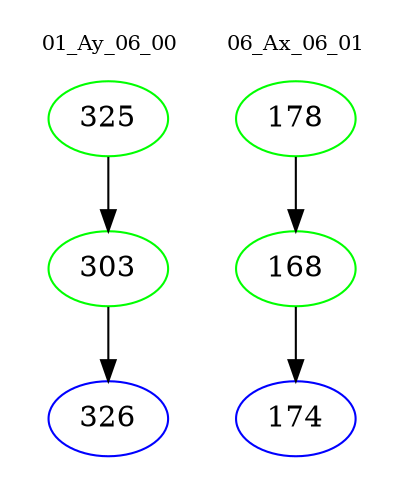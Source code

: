 digraph{
subgraph cluster_0 {
color = white
label = "01_Ay_06_00";
fontsize=10;
T0_325 [label="325", color="green"]
T0_325 -> T0_303 [color="black"]
T0_303 [label="303", color="green"]
T0_303 -> T0_326 [color="black"]
T0_326 [label="326", color="blue"]
}
subgraph cluster_1 {
color = white
label = "06_Ax_06_01";
fontsize=10;
T1_178 [label="178", color="green"]
T1_178 -> T1_168 [color="black"]
T1_168 [label="168", color="green"]
T1_168 -> T1_174 [color="black"]
T1_174 [label="174", color="blue"]
}
}
